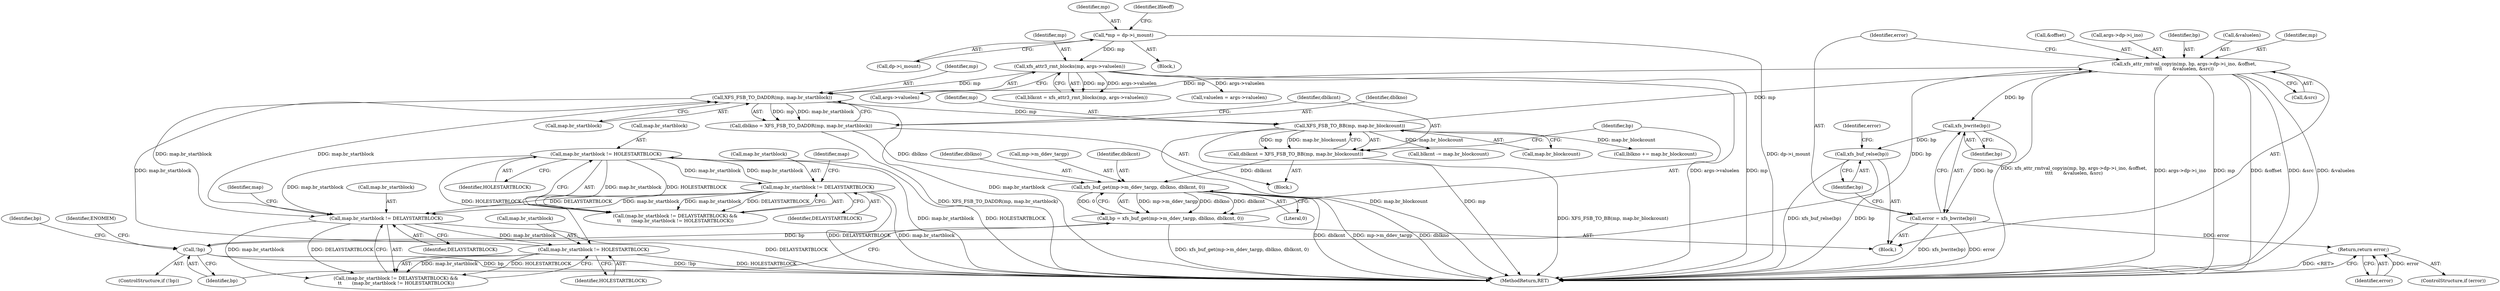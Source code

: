 digraph "1_linux_8275cdd0e7ac550dcce2b3ef6d2fb3b808c1ae59_9@API" {
"1000425" [label="(Call,xfs_bwrite(bp))"];
"1000409" [label="(Call,xfs_attr_rmtval_copyin(mp, bp, args->dp->i_ino, &offset,\n\t\t\t\t       &valuelen, &src))"];
"1000384" [label="(Call,XFS_FSB_TO_BB(mp, map.br_blockcount))"];
"1000377" [label="(Call,XFS_FSB_TO_DADDR(mp, map.br_startblock))"];
"1000147" [label="(Call,xfs_attr3_rmt_blocks(mp, args->valuelen))"];
"1000118" [label="(Call,*mp = dp->i_mount)"];
"1000364" [label="(Call,map.br_startblock != DELAYSTARTBLOCK)"];
"1000277" [label="(Call,map.br_startblock != HOLESTARTBLOCK)"];
"1000272" [label="(Call,map.br_startblock != DELAYSTARTBLOCK)"];
"1000369" [label="(Call,map.br_startblock != HOLESTARTBLOCK)"];
"1000399" [label="(Call,!bp)"];
"1000389" [label="(Call,bp = xfs_buf_get(mp->m_ddev_targp, dblkno, dblkcnt, 0))"];
"1000391" [label="(Call,xfs_buf_get(mp->m_ddev_targp, dblkno, dblkcnt, 0))"];
"1000375" [label="(Call,dblkno = XFS_FSB_TO_DADDR(mp, map.br_startblock))"];
"1000382" [label="(Call,dblkcnt = XFS_FSB_TO_BB(mp, map.br_blockcount))"];
"1000423" [label="(Call,error = xfs_bwrite(bp))"];
"1000431" [label="(Return,return error;)"];
"1000427" [label="(Call,xfs_buf_relse(bp))"];
"1000424" [label="(Identifier,error)"];
"1000384" [label="(Call,XFS_FSB_TO_BB(mp, map.br_blockcount))"];
"1000438" [label="(Call,blkcnt -= map.br_blockcount)"];
"1000369" [label="(Call,map.br_startblock != HOLESTARTBLOCK)"];
"1000365" [label="(Call,map.br_startblock)"];
"1000281" [label="(Identifier,HOLESTARTBLOCK)"];
"1000391" [label="(Call,xfs_buf_get(mp->m_ddev_targp, dblkno, dblkcnt, 0))"];
"1000396" [label="(Identifier,dblkcnt)"];
"1000449" [label="(MethodReturn,RET)"];
"1000272" [label="(Call,map.br_startblock != DELAYSTARTBLOCK)"];
"1000373" [label="(Identifier,HOLESTARTBLOCK)"];
"1000409" [label="(Call,xfs_attr_rmtval_copyin(mp, bp, args->dp->i_ino, &offset,\n\t\t\t\t       &valuelen, &src))"];
"1000119" [label="(Identifier,mp)"];
"1000363" [label="(Call,(map.br_startblock != DELAYSTARTBLOCK) &&\n\t\t       (map.br_startblock != HOLESTARTBLOCK))"];
"1000428" [label="(Identifier,bp)"];
"1000323" [label="(Block,)"];
"1000314" [label="(Call,valuelen = args->valuelen)"];
"1000110" [label="(Block,)"];
"1000417" [label="(Call,&offset)"];
"1000412" [label="(Call,args->dp->i_ino)"];
"1000273" [label="(Call,map.br_startblock)"];
"1000118" [label="(Call,*mp = dp->i_mount)"];
"1000405" [label="(Identifier,bp)"];
"1000386" [label="(Call,map.br_blockcount)"];
"1000375" [label="(Call,dblkno = XFS_FSB_TO_DADDR(mp, map.br_startblock))"];
"1000395" [label="(Identifier,dblkno)"];
"1000374" [label="(Block,)"];
"1000421" [label="(Call,&src)"];
"1000411" [label="(Identifier,bp)"];
"1000147" [label="(Call,xfs_attr3_rmt_blocks(mp, args->valuelen))"];
"1000370" [label="(Call,map.br_startblock)"];
"1000397" [label="(Literal,0)"];
"1000383" [label="(Identifier,dblkcnt)"];
"1000377" [label="(Call,XFS_FSB_TO_DADDR(mp, map.br_startblock))"];
"1000382" [label="(Call,dblkcnt = XFS_FSB_TO_BB(mp, map.br_blockcount))"];
"1000378" [label="(Identifier,mp)"];
"1000425" [label="(Call,xfs_bwrite(bp))"];
"1000145" [label="(Call,blkcnt = xfs_attr3_rmt_blocks(mp, args->valuelen))"];
"1000149" [label="(Call,args->valuelen)"];
"1000371" [label="(Identifier,map)"];
"1000276" [label="(Identifier,DELAYSTARTBLOCK)"];
"1000376" [label="(Identifier,dblkno)"];
"1000364" [label="(Call,map.br_startblock != DELAYSTARTBLOCK)"];
"1000271" [label="(Call,(map.br_startblock != DELAYSTARTBLOCK) &&\n\t\t       (map.br_startblock != HOLESTARTBLOCK))"];
"1000431" [label="(Return,return error;)"];
"1000423" [label="(Call,error = xfs_bwrite(bp))"];
"1000429" [label="(ControlStructure,if (error))"];
"1000427" [label="(Call,xfs_buf_relse(bp))"];
"1000433" [label="(Call,lblkno += map.br_blockcount)"];
"1000398" [label="(ControlStructure,if (!bp))"];
"1000368" [label="(Identifier,DELAYSTARTBLOCK)"];
"1000120" [label="(Call,dp->i_mount)"];
"1000127" [label="(Identifier,lfileoff)"];
"1000430" [label="(Identifier,error)"];
"1000392" [label="(Call,mp->m_ddev_targp)"];
"1000148" [label="(Identifier,mp)"];
"1000419" [label="(Call,&valuelen)"];
"1000390" [label="(Identifier,bp)"];
"1000410" [label="(Identifier,mp)"];
"1000278" [label="(Call,map.br_startblock)"];
"1000277" [label="(Call,map.br_startblock != HOLESTARTBLOCK)"];
"1000279" [label="(Identifier,map)"];
"1000389" [label="(Call,bp = xfs_buf_get(mp->m_ddev_targp, dblkno, dblkcnt, 0))"];
"1000432" [label="(Identifier,error)"];
"1000402" [label="(Identifier,ENOMEM)"];
"1000385" [label="(Identifier,mp)"];
"1000379" [label="(Call,map.br_startblock)"];
"1000426" [label="(Identifier,bp)"];
"1000399" [label="(Call,!bp)"];
"1000400" [label="(Identifier,bp)"];
"1000425" -> "1000423"  [label="AST: "];
"1000425" -> "1000426"  [label="CFG: "];
"1000426" -> "1000425"  [label="AST: "];
"1000423" -> "1000425"  [label="CFG: "];
"1000425" -> "1000423"  [label="DDG: bp"];
"1000409" -> "1000425"  [label="DDG: bp"];
"1000425" -> "1000427"  [label="DDG: bp"];
"1000409" -> "1000323"  [label="AST: "];
"1000409" -> "1000421"  [label="CFG: "];
"1000410" -> "1000409"  [label="AST: "];
"1000411" -> "1000409"  [label="AST: "];
"1000412" -> "1000409"  [label="AST: "];
"1000417" -> "1000409"  [label="AST: "];
"1000419" -> "1000409"  [label="AST: "];
"1000421" -> "1000409"  [label="AST: "];
"1000424" -> "1000409"  [label="CFG: "];
"1000409" -> "1000449"  [label="DDG: xfs_attr_rmtval_copyin(mp, bp, args->dp->i_ino, &offset,\n\t\t\t\t       &valuelen, &src)"];
"1000409" -> "1000449"  [label="DDG: args->dp->i_ino"];
"1000409" -> "1000449"  [label="DDG: mp"];
"1000409" -> "1000449"  [label="DDG: &offset"];
"1000409" -> "1000449"  [label="DDG: &src"];
"1000409" -> "1000449"  [label="DDG: &valuelen"];
"1000409" -> "1000377"  [label="DDG: mp"];
"1000384" -> "1000409"  [label="DDG: mp"];
"1000399" -> "1000409"  [label="DDG: bp"];
"1000384" -> "1000382"  [label="AST: "];
"1000384" -> "1000386"  [label="CFG: "];
"1000385" -> "1000384"  [label="AST: "];
"1000386" -> "1000384"  [label="AST: "];
"1000382" -> "1000384"  [label="CFG: "];
"1000384" -> "1000449"  [label="DDG: map.br_blockcount"];
"1000384" -> "1000449"  [label="DDG: mp"];
"1000384" -> "1000382"  [label="DDG: mp"];
"1000384" -> "1000382"  [label="DDG: map.br_blockcount"];
"1000377" -> "1000384"  [label="DDG: mp"];
"1000384" -> "1000433"  [label="DDG: map.br_blockcount"];
"1000384" -> "1000438"  [label="DDG: map.br_blockcount"];
"1000377" -> "1000375"  [label="AST: "];
"1000377" -> "1000379"  [label="CFG: "];
"1000378" -> "1000377"  [label="AST: "];
"1000379" -> "1000377"  [label="AST: "];
"1000375" -> "1000377"  [label="CFG: "];
"1000377" -> "1000449"  [label="DDG: map.br_startblock"];
"1000377" -> "1000364"  [label="DDG: map.br_startblock"];
"1000377" -> "1000375"  [label="DDG: mp"];
"1000377" -> "1000375"  [label="DDG: map.br_startblock"];
"1000147" -> "1000377"  [label="DDG: mp"];
"1000364" -> "1000377"  [label="DDG: map.br_startblock"];
"1000369" -> "1000377"  [label="DDG: map.br_startblock"];
"1000147" -> "1000145"  [label="AST: "];
"1000147" -> "1000149"  [label="CFG: "];
"1000148" -> "1000147"  [label="AST: "];
"1000149" -> "1000147"  [label="AST: "];
"1000145" -> "1000147"  [label="CFG: "];
"1000147" -> "1000449"  [label="DDG: args->valuelen"];
"1000147" -> "1000449"  [label="DDG: mp"];
"1000147" -> "1000145"  [label="DDG: mp"];
"1000147" -> "1000145"  [label="DDG: args->valuelen"];
"1000118" -> "1000147"  [label="DDG: mp"];
"1000147" -> "1000314"  [label="DDG: args->valuelen"];
"1000118" -> "1000110"  [label="AST: "];
"1000118" -> "1000120"  [label="CFG: "];
"1000119" -> "1000118"  [label="AST: "];
"1000120" -> "1000118"  [label="AST: "];
"1000127" -> "1000118"  [label="CFG: "];
"1000118" -> "1000449"  [label="DDG: dp->i_mount"];
"1000364" -> "1000363"  [label="AST: "];
"1000364" -> "1000368"  [label="CFG: "];
"1000365" -> "1000364"  [label="AST: "];
"1000368" -> "1000364"  [label="AST: "];
"1000371" -> "1000364"  [label="CFG: "];
"1000363" -> "1000364"  [label="CFG: "];
"1000364" -> "1000449"  [label="DDG: DELAYSTARTBLOCK"];
"1000364" -> "1000363"  [label="DDG: map.br_startblock"];
"1000364" -> "1000363"  [label="DDG: DELAYSTARTBLOCK"];
"1000277" -> "1000364"  [label="DDG: map.br_startblock"];
"1000272" -> "1000364"  [label="DDG: map.br_startblock"];
"1000272" -> "1000364"  [label="DDG: DELAYSTARTBLOCK"];
"1000364" -> "1000369"  [label="DDG: map.br_startblock"];
"1000277" -> "1000271"  [label="AST: "];
"1000277" -> "1000281"  [label="CFG: "];
"1000278" -> "1000277"  [label="AST: "];
"1000281" -> "1000277"  [label="AST: "];
"1000271" -> "1000277"  [label="CFG: "];
"1000277" -> "1000449"  [label="DDG: map.br_startblock"];
"1000277" -> "1000449"  [label="DDG: HOLESTARTBLOCK"];
"1000277" -> "1000272"  [label="DDG: map.br_startblock"];
"1000277" -> "1000271"  [label="DDG: map.br_startblock"];
"1000277" -> "1000271"  [label="DDG: HOLESTARTBLOCK"];
"1000272" -> "1000277"  [label="DDG: map.br_startblock"];
"1000277" -> "1000369"  [label="DDG: HOLESTARTBLOCK"];
"1000272" -> "1000271"  [label="AST: "];
"1000272" -> "1000276"  [label="CFG: "];
"1000273" -> "1000272"  [label="AST: "];
"1000276" -> "1000272"  [label="AST: "];
"1000279" -> "1000272"  [label="CFG: "];
"1000271" -> "1000272"  [label="CFG: "];
"1000272" -> "1000449"  [label="DDG: DELAYSTARTBLOCK"];
"1000272" -> "1000449"  [label="DDG: map.br_startblock"];
"1000272" -> "1000271"  [label="DDG: map.br_startblock"];
"1000272" -> "1000271"  [label="DDG: DELAYSTARTBLOCK"];
"1000369" -> "1000363"  [label="AST: "];
"1000369" -> "1000373"  [label="CFG: "];
"1000370" -> "1000369"  [label="AST: "];
"1000373" -> "1000369"  [label="AST: "];
"1000363" -> "1000369"  [label="CFG: "];
"1000369" -> "1000449"  [label="DDG: HOLESTARTBLOCK"];
"1000369" -> "1000363"  [label="DDG: map.br_startblock"];
"1000369" -> "1000363"  [label="DDG: HOLESTARTBLOCK"];
"1000399" -> "1000398"  [label="AST: "];
"1000399" -> "1000400"  [label="CFG: "];
"1000400" -> "1000399"  [label="AST: "];
"1000402" -> "1000399"  [label="CFG: "];
"1000405" -> "1000399"  [label="CFG: "];
"1000399" -> "1000449"  [label="DDG: bp"];
"1000399" -> "1000449"  [label="DDG: !bp"];
"1000389" -> "1000399"  [label="DDG: bp"];
"1000389" -> "1000323"  [label="AST: "];
"1000389" -> "1000391"  [label="CFG: "];
"1000390" -> "1000389"  [label="AST: "];
"1000391" -> "1000389"  [label="AST: "];
"1000400" -> "1000389"  [label="CFG: "];
"1000389" -> "1000449"  [label="DDG: xfs_buf_get(mp->m_ddev_targp, dblkno, dblkcnt, 0)"];
"1000391" -> "1000389"  [label="DDG: mp->m_ddev_targp"];
"1000391" -> "1000389"  [label="DDG: dblkno"];
"1000391" -> "1000389"  [label="DDG: dblkcnt"];
"1000391" -> "1000389"  [label="DDG: 0"];
"1000391" -> "1000397"  [label="CFG: "];
"1000392" -> "1000391"  [label="AST: "];
"1000395" -> "1000391"  [label="AST: "];
"1000396" -> "1000391"  [label="AST: "];
"1000397" -> "1000391"  [label="AST: "];
"1000391" -> "1000449"  [label="DDG: dblkcnt"];
"1000391" -> "1000449"  [label="DDG: mp->m_ddev_targp"];
"1000391" -> "1000449"  [label="DDG: dblkno"];
"1000375" -> "1000391"  [label="DDG: dblkno"];
"1000382" -> "1000391"  [label="DDG: dblkcnt"];
"1000375" -> "1000374"  [label="AST: "];
"1000376" -> "1000375"  [label="AST: "];
"1000383" -> "1000375"  [label="CFG: "];
"1000375" -> "1000449"  [label="DDG: XFS_FSB_TO_DADDR(mp, map.br_startblock)"];
"1000382" -> "1000374"  [label="AST: "];
"1000383" -> "1000382"  [label="AST: "];
"1000390" -> "1000382"  [label="CFG: "];
"1000382" -> "1000449"  [label="DDG: XFS_FSB_TO_BB(mp, map.br_blockcount)"];
"1000423" -> "1000323"  [label="AST: "];
"1000424" -> "1000423"  [label="AST: "];
"1000428" -> "1000423"  [label="CFG: "];
"1000423" -> "1000449"  [label="DDG: xfs_bwrite(bp)"];
"1000423" -> "1000449"  [label="DDG: error"];
"1000423" -> "1000431"  [label="DDG: error"];
"1000431" -> "1000429"  [label="AST: "];
"1000431" -> "1000432"  [label="CFG: "];
"1000432" -> "1000431"  [label="AST: "];
"1000449" -> "1000431"  [label="CFG: "];
"1000431" -> "1000449"  [label="DDG: <RET>"];
"1000432" -> "1000431"  [label="DDG: error"];
"1000427" -> "1000323"  [label="AST: "];
"1000427" -> "1000428"  [label="CFG: "];
"1000428" -> "1000427"  [label="AST: "];
"1000430" -> "1000427"  [label="CFG: "];
"1000427" -> "1000449"  [label="DDG: bp"];
"1000427" -> "1000449"  [label="DDG: xfs_buf_relse(bp)"];
}
